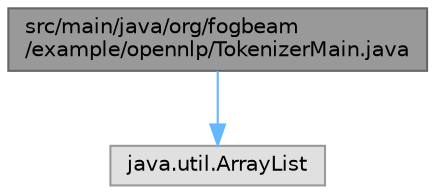 digraph "src/main/java/org/fogbeam/example/opennlp/TokenizerMain.java"
{
 // LATEX_PDF_SIZE
  bgcolor="transparent";
  edge [fontname=Helvetica,fontsize=10,labelfontname=Helvetica,labelfontsize=10];
  node [fontname=Helvetica,fontsize=10,shape=box,height=0.2,width=0.4];
  Node1 [id="Node000001",label="src/main/java/org/fogbeam\l/example/opennlp/TokenizerMain.java",height=0.2,width=0.4,color="gray40", fillcolor="grey60", style="filled", fontcolor="black",tooltip="Programa principal para la tokenización de múltiples archivos de texto usando OpenNLP."];
  Node1 -> Node2 [id="edge1_Node000001_Node000002",color="steelblue1",style="solid",tooltip=" "];
  Node2 [id="Node000002",label="java.util.ArrayList",height=0.2,width=0.4,color="grey60", fillcolor="#E0E0E0", style="filled",tooltip=" "];
}
